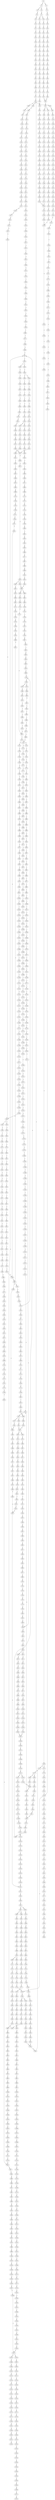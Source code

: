 strict digraph  {
	S0 -> S1 [ label = G ];
	S0 -> S2 [ label = C ];
	S1 -> S3 [ label = A ];
	S1 -> S4 [ label = C ];
	S2 -> S5 [ label = A ];
	S3 -> S6 [ label = G ];
	S4 -> S7 [ label = G ];
	S5 -> S8 [ label = G ];
	S6 -> S9 [ label = A ];
	S7 -> S10 [ label = T ];
	S7 -> S11 [ label = C ];
	S8 -> S12 [ label = C ];
	S9 -> S13 [ label = C ];
	S10 -> S14 [ label = C ];
	S11 -> S15 [ label = C ];
	S12 -> S16 [ label = C ];
	S13 -> S17 [ label = C ];
	S14 -> S18 [ label = C ];
	S15 -> S19 [ label = C ];
	S16 -> S20 [ label = G ];
	S17 -> S21 [ label = C ];
	S18 -> S22 [ label = C ];
	S19 -> S23 [ label = C ];
	S20 -> S24 [ label = G ];
	S21 -> S25 [ label = C ];
	S22 -> S26 [ label = C ];
	S23 -> S27 [ label = C ];
	S24 -> S28 [ label = C ];
	S25 -> S29 [ label = C ];
	S26 -> S30 [ label = A ];
	S27 -> S31 [ label = A ];
	S28 -> S32 [ label = A ];
	S29 -> S33 [ label = C ];
	S30 -> S34 [ label = C ];
	S31 -> S35 [ label = C ];
	S32 -> S36 [ label = C ];
	S33 -> S37 [ label = T ];
	S34 -> S38 [ label = T ];
	S35 -> S39 [ label = T ];
	S36 -> S40 [ label = T ];
	S37 -> S41 [ label = T ];
	S38 -> S42 [ label = T ];
	S39 -> S43 [ label = T ];
	S40 -> S44 [ label = T ];
	S41 -> S45 [ label = C ];
	S42 -> S46 [ label = G ];
	S43 -> S47 [ label = T ];
	S44 -> S48 [ label = C ];
	S45 -> S49 [ label = A ];
	S46 -> S50 [ label = A ];
	S47 -> S51 [ label = A ];
	S48 -> S52 [ label = A ];
	S49 -> S53 [ label = G ];
	S50 -> S54 [ label = G ];
	S51 -> S55 [ label = G ];
	S52 -> S56 [ label = G ];
	S53 -> S57 [ label = A ];
	S54 -> S58 [ label = C ];
	S55 -> S59 [ label = C ];
	S56 -> S60 [ label = C ];
	S57 -> S61 [ label = G ];
	S58 -> S62 [ label = C ];
	S59 -> S63 [ label = C ];
	S60 -> S64 [ label = C ];
	S61 -> S65 [ label = G ];
	S62 -> S66 [ label = G ];
	S63 -> S67 [ label = G ];
	S64 -> S68 [ label = G ];
	S65 -> S69 [ label = T ];
	S66 -> S70 [ label = C ];
	S67 -> S71 [ label = T ];
	S68 -> S72 [ label = C ];
	S69 -> S73 [ label = C ];
	S70 -> S74 [ label = C ];
	S71 -> S75 [ label = C ];
	S72 -> S76 [ label = C ];
	S73 -> S77 [ label = C ];
	S74 -> S78 [ label = C ];
	S75 -> S79 [ label = C ];
	S76 -> S80 [ label = C ];
	S77 -> S81 [ label = C ];
	S78 -> S82 [ label = C ];
	S79 -> S83 [ label = C ];
	S80 -> S82 [ label = C ];
	S81 -> S84 [ label = T ];
	S81 -> S85 [ label = A ];
	S81 -> S86 [ label = G ];
	S82 -> S87 [ label = T ];
	S83 -> S88 [ label = A ];
	S84 -> S89 [ label = T ];
	S85 -> S90 [ label = G ];
	S86 -> S91 [ label = G ];
	S87 -> S92 [ label = T ];
	S87 -> S93 [ label = C ];
	S88 -> S94 [ label = C ];
	S89 -> S95 [ label = C ];
	S90 -> S96 [ label = A ];
	S91 -> S97 [ label = A ];
	S92 -> S98 [ label = C ];
	S93 -> S99 [ label = C ];
	S94 -> S100 [ label = C ];
	S95 -> S101 [ label = T ];
	S96 -> S102 [ label = G ];
	S97 -> S103 [ label = G ];
	S98 -> S104 [ label = A ];
	S99 -> S105 [ label = A ];
	S100 -> S106 [ label = A ];
	S101 -> S107 [ label = C ];
	S102 -> S108 [ label = C ];
	S103 -> S109 [ label = G ];
	S104 -> S110 [ label = C ];
	S105 -> S111 [ label = C ];
	S106 -> S112 [ label = C ];
	S107 -> S113 [ label = G ];
	S108 -> S114 [ label = C ];
	S109 -> S115 [ label = C ];
	S110 -> S116 [ label = G ];
	S111 -> S117 [ label = C ];
	S112 -> S118 [ label = C ];
	S113 -> S119 [ label = T ];
	S114 -> S120 [ label = A ];
	S115 -> S121 [ label = G ];
	S116 -> S122 [ label = C ];
	S117 -> S123 [ label = C ];
	S118 -> S124 [ label = G ];
	S119 -> S125 [ label = A ];
	S120 -> S126 [ label = C ];
	S121 -> S127 [ label = T ];
	S122 -> S128 [ label = T ];
	S123 -> S129 [ label = G ];
	S124 -> S130 [ label = A ];
	S125 -> S131 [ label = C ];
	S126 -> S132 [ label = G ];
	S127 -> S133 [ label = G ];
	S128 -> S134 [ label = C ];
	S129 -> S135 [ label = C ];
	S130 -> S136 [ label = T ];
	S131 -> S137 [ label = G ];
	S132 -> S138 [ label = G ];
	S133 -> S139 [ label = G ];
	S134 -> S140 [ label = C ];
	S135 -> S141 [ label = C ];
	S136 -> S142 [ label = C ];
	S137 -> S143 [ label = G ];
	S138 -> S144 [ label = T ];
	S139 -> S145 [ label = T ];
	S140 -> S146 [ label = G ];
	S141 -> S147 [ label = G ];
	S142 -> S148 [ label = G ];
	S143 -> S149 [ label = C ];
	S144 -> S150 [ label = T ];
	S145 -> S151 [ label = A ];
	S146 -> S152 [ label = G ];
	S147 -> S153 [ label = G ];
	S148 -> S154 [ label = G ];
	S149 -> S155 [ label = T ];
	S150 -> S156 [ label = A ];
	S151 -> S157 [ label = T ];
	S152 -> S158 [ label = T ];
	S153 -> S159 [ label = T ];
	S154 -> S160 [ label = T ];
	S155 -> S161 [ label = A ];
	S156 -> S162 [ label = C ];
	S157 -> S163 [ label = G ];
	S158 -> S164 [ label = T ];
	S159 -> S165 [ label = C ];
	S160 -> S166 [ label = T ];
	S161 -> S167 [ label = C ];
	S162 -> S168 [ label = T ];
	S163 -> S169 [ label = A ];
	S164 -> S170 [ label = G ];
	S165 -> S171 [ label = C ];
	S166 -> S172 [ label = C ];
	S167 -> S173 [ label = T ];
	S168 -> S174 [ label = G ];
	S169 -> S175 [ label = G ];
	S170 -> S176 [ label = C ];
	S171 -> S177 [ label = C ];
	S172 -> S178 [ label = C ];
	S173 -> S179 [ label = G ];
	S174 -> S180 [ label = C ];
	S175 -> S181 [ label = C ];
	S176 -> S182 [ label = A ];
	S177 -> S183 [ label = A ];
	S178 -> S184 [ label = A ];
	S179 -> S185 [ label = G ];
	S180 -> S186 [ label = A ];
	S181 -> S187 [ label = G ];
	S182 -> S188 [ label = C ];
	S183 -> S189 [ label = G ];
	S184 -> S190 [ label = G ];
	S185 -> S191 [ label = T ];
	S186 -> S192 [ label = G ];
	S187 -> S193 [ label = G ];
	S188 -> S194 [ label = T ];
	S189 -> S195 [ label = T ];
	S190 -> S196 [ label = T ];
	S191 -> S197 [ label = G ];
	S192 -> S198 [ label = A ];
	S193 -> S199 [ label = T ];
	S194 -> S200 [ label = G ];
	S195 -> S201 [ label = G ];
	S196 -> S202 [ label = G ];
	S197 -> S203 [ label = C ];
	S198 -> S204 [ label = C ];
	S199 -> S205 [ label = C ];
	S200 -> S206 [ label = G ];
	S201 -> S207 [ label = G ];
	S202 -> S208 [ label = G ];
	S203 -> S209 [ label = T ];
	S204 -> S210 [ label = G ];
	S205 -> S211 [ label = G ];
	S206 -> S212 [ label = T ];
	S207 -> S213 [ label = T ];
	S208 -> S214 [ label = T ];
	S209 -> S215 [ label = A ];
	S210 -> S216 [ label = G ];
	S211 -> S217 [ label = C ];
	S212 -> S218 [ label = C ];
	S213 -> S219 [ label = C ];
	S214 -> S219 [ label = C ];
	S215 -> S220 [ label = C ];
	S216 -> S221 [ label = A ];
	S217 -> S222 [ label = A ];
	S218 -> S223 [ label = G ];
	S219 -> S224 [ label = G ];
	S220 -> S225 [ label = T ];
	S221 -> S226 [ label = C ];
	S222 -> S227 [ label = C ];
	S223 -> S228 [ label = T ];
	S224 -> S229 [ label = T ];
	S225 -> S230 [ label = G ];
	S226 -> S231 [ label = A ];
	S227 -> S232 [ label = G ];
	S228 -> S233 [ label = C ];
	S229 -> S234 [ label = C ];
	S230 -> S235 [ label = T ];
	S231 -> S236 [ label = C ];
	S232 -> S237 [ label = C ];
	S233 -> S238 [ label = C ];
	S234 -> S238 [ label = C ];
	S235 -> S239 [ label = A ];
	S236 -> S240 [ label = A ];
	S237 -> S241 [ label = G ];
	S238 -> S242 [ label = G ];
	S239 -> S243 [ label = A ];
	S240 -> S244 [ label = C ];
	S241 -> S245 [ label = C ];
	S242 -> S246 [ label = T ];
	S243 -> S247 [ label = C ];
	S244 -> S248 [ label = C ];
	S245 -> S249 [ label = G ];
	S246 -> S250 [ label = C ];
	S247 -> S251 [ label = A ];
	S248 -> S252 [ label = T ];
	S249 -> S253 [ label = C ];
	S249 -> S254 [ label = G ];
	S250 -> S255 [ label = A ];
	S251 -> S256 [ label = C ];
	S252 -> S257 [ label = C ];
	S253 -> S258 [ label = G ];
	S254 -> S259 [ label = C ];
	S255 -> S260 [ label = C ];
	S256 -> S261 [ label = A ];
	S257 -> S262 [ label = T ];
	S258 -> S263 [ label = T ];
	S259 -> S264 [ label = T ];
	S260 -> S265 [ label = C ];
	S261 -> S266 [ label = C ];
	S262 -> S267 [ label = A ];
	S263 -> S268 [ label = C ];
	S264 -> S269 [ label = G ];
	S265 -> S270 [ label = C ];
	S265 -> S271 [ label = G ];
	S266 -> S272 [ label = G ];
	S267 -> S273 [ label = G ];
	S268 -> S274 [ label = G ];
	S269 -> S275 [ label = G ];
	S270 -> S276 [ label = T ];
	S271 -> S277 [ label = A ];
	S272 -> S278 [ label = C ];
	S273 -> S279 [ label = A ];
	S274 -> S280 [ label = A ];
	S275 -> S281 [ label = A ];
	S276 -> S282 [ label = G ];
	S277 -> S283 [ label = A ];
	S277 -> S284 [ label = G ];
	S278 -> S285 [ label = T ];
	S279 -> S286 [ label = A ];
	S280 -> S287 [ label = C ];
	S281 -> S288 [ label = A ];
	S282 -> S289 [ label = T ];
	S283 -> S290 [ label = T ];
	S284 -> S291 [ label = T ];
	S285 -> S292 [ label = C ];
	S286 -> S293 [ label = C ];
	S287 -> S294 [ label = G ];
	S288 -> S295 [ label = T ];
	S289 -> S296 [ label = C ];
	S290 -> S297 [ label = C ];
	S291 -> S298 [ label = C ];
	S292 -> S299 [ label = C ];
	S293 -> S300 [ label = G ];
	S294 -> S301 [ label = C ];
	S295 -> S302 [ label = G ];
	S296 -> S303 [ label = C ];
	S297 -> S304 [ label = C ];
	S298 -> S305 [ label = C ];
	S299 -> S306 [ label = T ];
	S300 -> S307 [ label = A ];
	S301 -> S308 [ label = G ];
	S302 -> S309 [ label = G ];
	S303 -> S310 [ label = T ];
	S304 -> S311 [ label = T ];
	S305 -> S312 [ label = A ];
	S305 -> S313 [ label = T ];
	S306 -> S314 [ label = A ];
	S307 -> S315 [ label = G ];
	S308 -> S316 [ label = C ];
	S309 -> S317 [ label = G ];
	S310 -> S318 [ label = A ];
	S310 -> S319 [ label = T ];
	S311 -> S320 [ label = C ];
	S312 -> S321 [ label = G ];
	S313 -> S322 [ label = C ];
	S314 -> S323 [ label = G ];
	S315 -> S324 [ label = G ];
	S316 -> S325 [ label = C ];
	S317 -> S326 [ label = G ];
	S318 -> S327 [ label = C ];
	S319 -> S328 [ label = G ];
	S320 -> S329 [ label = G ];
	S321 -> S330 [ label = T ];
	S321 -> S331 [ label = C ];
	S322 -> S332 [ label = G ];
	S323 -> S333 [ label = A ];
	S324 -> S334 [ label = T ];
	S325 -> S335 [ label = T ];
	S326 -> S336 [ label = T ];
	S327 -> S337 [ label = T ];
	S328 -> S338 [ label = A ];
	S328 -> S339 [ label = T ];
	S329 -> S340 [ label = A ];
	S330 -> S341 [ label = A ];
	S331 -> S342 [ label = T ];
	S332 -> S343 [ label = A ];
	S333 -> S344 [ label = A ];
	S334 -> S345 [ label = G ];
	S335 -> S346 [ label = C ];
	S336 -> S347 [ label = C ];
	S337 -> S348 [ label = A ];
	S338 -> S349 [ label = A ];
	S339 -> S350 [ label = A ];
	S340 -> S351 [ label = A ];
	S341 -> S352 [ label = G ];
	S342 -> S353 [ label = T ];
	S343 -> S354 [ label = A ];
	S344 -> S355 [ label = C ];
	S345 -> S356 [ label = T ];
	S346 -> S357 [ label = G ];
	S347 -> S358 [ label = C ];
	S348 -> S359 [ label = C ];
	S349 -> S360 [ label = C ];
	S350 -> S361 [ label = G ];
	S351 -> S362 [ label = C ];
	S352 -> S363 [ label = G ];
	S352 -> S364 [ label = C ];
	S353 -> S365 [ label = C ];
	S354 -> S362 [ label = C ];
	S355 -> S366 [ label = T ];
	S356 -> S367 [ label = C ];
	S357 -> S368 [ label = G ];
	S358 -> S369 [ label = G ];
	S359 -> S370 [ label = C ];
	S360 -> S371 [ label = T ];
	S361 -> S372 [ label = G ];
	S362 -> S373 [ label = T ];
	S363 -> S374 [ label = G ];
	S364 -> S375 [ label = T ];
	S365 -> S376 [ label = A ];
	S366 -> S377 [ label = T ];
	S367 -> S378 [ label = C ];
	S368 -> S379 [ label = G ];
	S369 -> S380 [ label = C ];
	S370 -> S381 [ label = A ];
	S371 -> S382 [ label = T ];
	S372 -> S383 [ label = A ];
	S373 -> S384 [ label = T ];
	S374 -> S385 [ label = T ];
	S375 -> S386 [ label = C ];
	S376 -> S387 [ label = C ];
	S377 -> S388 [ label = C ];
	S378 -> S389 [ label = C ];
	S379 -> S390 [ label = C ];
	S380 -> S391 [ label = C ];
	S381 -> S392 [ label = G ];
	S382 -> S393 [ label = C ];
	S383 -> S394 [ label = G ];
	S384 -> S395 [ label = C ];
	S385 -> S396 [ label = C ];
	S386 -> S397 [ label = C ];
	S387 -> S398 [ label = G ];
	S388 -> S399 [ label = A ];
	S389 -> S400 [ label = T ];
	S390 -> S401 [ label = T ];
	S391 -> S402 [ label = G ];
	S392 -> S403 [ label = G ];
	S393 -> S404 [ label = A ];
	S394 -> S405 [ label = A ];
	S395 -> S406 [ label = A ];
	S396 -> S407 [ label = A ];
	S397 -> S408 [ label = A ];
	S398 -> S409 [ label = C ];
	S399 -> S410 [ label = A ];
	S400 -> S411 [ label = G ];
	S401 -> S412 [ label = C ];
	S402 -> S413 [ label = G ];
	S403 -> S414 [ label = A ];
	S404 -> S410 [ label = A ];
	S405 -> S415 [ label = G ];
	S406 -> S410 [ label = A ];
	S407 -> S416 [ label = C ];
	S408 -> S417 [ label = C ];
	S409 -> S418 [ label = C ];
	S410 -> S419 [ label = C ];
	S411 -> S420 [ label = T ];
	S412 -> S421 [ label = A ];
	S413 -> S422 [ label = A ];
	S414 -> S423 [ label = G ];
	S415 -> S424 [ label = G ];
	S416 -> S425 [ label = T ];
	S417 -> S426 [ label = C ];
	S418 -> S427 [ label = C ];
	S419 -> S428 [ label = C ];
	S419 -> S429 [ label = T ];
	S420 -> S430 [ label = C ];
	S421 -> S431 [ label = C ];
	S422 -> S432 [ label = A ];
	S423 -> S433 [ label = A ];
	S424 -> S434 [ label = T ];
	S425 -> S435 [ label = C ];
	S426 -> S436 [ label = G ];
	S427 -> S437 [ label = T ];
	S428 -> S438 [ label = G ];
	S429 -> S439 [ label = G ];
	S430 -> S440 [ label = C ];
	S431 -> S441 [ label = G ];
	S432 -> S442 [ label = C ];
	S433 -> S443 [ label = G ];
	S434 -> S444 [ label = C ];
	S435 -> S445 [ label = G ];
	S436 -> S446 [ label = G ];
	S437 -> S447 [ label = T ];
	S438 -> S448 [ label = G ];
	S439 -> S449 [ label = G ];
	S439 -> S450 [ label = C ];
	S440 -> S310 [ label = T ];
	S441 -> S451 [ label = T ];
	S442 -> S452 [ label = T ];
	S443 -> S453 [ label = T ];
	S444 -> S454 [ label = C ];
	S445 -> S455 [ label = C ];
	S446 -> S456 [ label = A ];
	S447 -> S457 [ label = C ];
	S448 -> S458 [ label = C ];
	S449 -> S459 [ label = C ];
	S450 -> S460 [ label = C ];
	S451 -> S461 [ label = C ];
	S452 -> S462 [ label = G ];
	S453 -> S463 [ label = C ];
	S454 -> S81 [ label = C ];
	S455 -> S464 [ label = T ];
	S456 -> S465 [ label = C ];
	S457 -> S466 [ label = A ];
	S458 -> S467 [ label = C ];
	S459 -> S468 [ label = C ];
	S460 -> S469 [ label = C ];
	S461 -> S470 [ label = C ];
	S462 -> S471 [ label = C ];
	S463 -> S472 [ label = A ];
	S464 -> S473 [ label = T ];
	S465 -> S474 [ label = G ];
	S466 -> S475 [ label = T ];
	S467 -> S476 [ label = C ];
	S468 -> S477 [ label = C ];
	S469 -> S478 [ label = T ];
	S470 -> S479 [ label = A ];
	S471 -> S480 [ label = A ];
	S472 -> S481 [ label = G ];
	S473 -> S482 [ label = C ];
	S474 -> S483 [ label = T ];
	S475 -> S484 [ label = C ];
	S476 -> S485 [ label = A ];
	S477 -> S486 [ label = A ];
	S478 -> S487 [ label = A ];
	S479 -> S488 [ label = G ];
	S480 -> S489 [ label = A ];
	S481 -> S490 [ label = G ];
	S482 -> S491 [ label = A ];
	S483 -> S492 [ label = C ];
	S484 -> S493 [ label = C ];
	S485 -> S494 [ label = G ];
	S486 -> S495 [ label = G ];
	S487 -> S496 [ label = G ];
	S488 -> S497 [ label = C ];
	S489 -> S498 [ label = C ];
	S490 -> S499 [ label = A ];
	S491 -> S500 [ label = T ];
	S492 -> S501 [ label = G ];
	S493 -> S502 [ label = A ];
	S494 -> S503 [ label = T ];
	S495 -> S504 [ label = G ];
	S496 -> S505 [ label = G ];
	S497 -> S506 [ label = T ];
	S497 -> S507 [ label = G ];
	S498 -> S508 [ label = C ];
	S499 -> S509 [ label = C ];
	S500 -> S510 [ label = C ];
	S501 -> S511 [ label = T ];
	S502 -> S512 [ label = G ];
	S503 -> S513 [ label = T ];
	S504 -> S514 [ label = T ];
	S505 -> S515 [ label = T ];
	S506 -> S353 [ label = T ];
	S507 -> S516 [ label = A ];
	S508 -> S517 [ label = A ];
	S509 -> S518 [ label = C ];
	S510 -> S519 [ label = C ];
	S511 -> S520 [ label = G ];
	S512 -> S521 [ label = A ];
	S513 -> S522 [ label = G ];
	S514 -> S523 [ label = G ];
	S515 -> S524 [ label = G ];
	S516 -> S525 [ label = G ];
	S517 -> S526 [ label = G ];
	S518 -> S527 [ label = A ];
	S519 -> S502 [ label = A ];
	S520 -> S528 [ label = A ];
	S521 -> S529 [ label = A ];
	S522 -> S530 [ label = T ];
	S523 -> S531 [ label = C ];
	S523 -> S532 [ label = G ];
	S524 -> S533 [ label = T ];
	S525 -> S534 [ label = T ];
	S526 -> S535 [ label = A ];
	S527 -> S536 [ label = G ];
	S528 -> S537 [ label = C ];
	S529 -> S538 [ label = C ];
	S530 -> S539 [ label = G ];
	S531 -> S540 [ label = G ];
	S532 -> S541 [ label = G ];
	S533 -> S542 [ label = G ];
	S534 -> S543 [ label = C ];
	S535 -> S544 [ label = A ];
	S536 -> S545 [ label = T ];
	S537 -> S546 [ label = C ];
	S538 -> S547 [ label = C ];
	S539 -> S548 [ label = C ];
	S540 -> S549 [ label = C ];
	S541 -> S550 [ label = C ];
	S542 -> S551 [ label = C ];
	S543 -> S552 [ label = C ];
	S543 -> S553 [ label = T ];
	S544 -> S554 [ label = C ];
	S545 -> S555 [ label = C ];
	S546 -> S556 [ label = G ];
	S547 -> S557 [ label = A ];
	S547 -> S558 [ label = G ];
	S548 -> S559 [ label = G ];
	S549 -> S560 [ label = G ];
	S550 -> S561 [ label = T ];
	S551 -> S562 [ label = G ];
	S552 -> S563 [ label = C ];
	S553 -> S564 [ label = C ];
	S554 -> S565 [ label = A ];
	S555 -> S566 [ label = T ];
	S556 -> S567 [ label = G ];
	S557 -> S568 [ label = G ];
	S557 -> S569 [ label = C ];
	S558 -> S570 [ label = G ];
	S559 -> S571 [ label = T ];
	S560 -> S572 [ label = T ];
	S561 -> S573 [ label = T ];
	S562 -> S574 [ label = T ];
	S563 -> S575 [ label = T ];
	S563 -> S576 [ label = G ];
	S564 -> S577 [ label = G ];
	S565 -> S578 [ label = G ];
	S566 -> S579 [ label = C ];
	S567 -> S580 [ label = T ];
	S568 -> S581 [ label = A ];
	S569 -> S582 [ label = C ];
	S570 -> S583 [ label = A ];
	S571 -> S584 [ label = C ];
	S572 -> S585 [ label = C ];
	S573 -> S586 [ label = C ];
	S574 -> S587 [ label = C ];
	S575 -> S588 [ label = C ];
	S576 -> S589 [ label = C ];
	S577 -> S590 [ label = T ];
	S578 -> S591 [ label = C ];
	S579 -> S592 [ label = T ];
	S580 -> S593 [ label = C ];
	S581 -> S594 [ label = C ];
	S582 -> S595 [ label = A ];
	S583 -> S596 [ label = C ];
	S584 -> S597 [ label = G ];
	S585 -> S598 [ label = G ];
	S586 -> S599 [ label = G ];
	S587 -> S597 [ label = G ];
	S588 -> S600 [ label = C ];
	S589 -> S601 [ label = C ];
	S590 -> S602 [ label = C ];
	S591 -> S603 [ label = C ];
	S592 -> S604 [ label = G ];
	S593 -> S605 [ label = G ];
	S594 -> S606 [ label = T ];
	S595 -> S607 [ label = C ];
	S596 -> S608 [ label = G ];
	S597 -> S609 [ label = A ];
	S598 -> S610 [ label = T ];
	S599 -> S611 [ label = A ];
	S600 -> S612 [ label = G ];
	S601 -> S613 [ label = T ];
	S602 -> S614 [ label = T ];
	S603 -> S615 [ label = G ];
	S604 -> S616 [ label = T ];
	S605 -> S617 [ label = C ];
	S606 -> S618 [ label = C ];
	S607 -> S619 [ label = C ];
	S608 -> S620 [ label = C ];
	S609 -> S621 [ label = A ];
	S610 -> S622 [ label = G ];
	S611 -> S623 [ label = A ];
	S612 -> S624 [ label = G ];
	S613 -> S625 [ label = G ];
	S614 -> S626 [ label = G ];
	S615 -> S627 [ label = T ];
	S616 -> S628 [ label = A ];
	S617 -> S629 [ label = G ];
	S618 -> S630 [ label = C ];
	S619 -> S631 [ label = C ];
	S620 -> S632 [ label = C ];
	S621 -> S633 [ label = C ];
	S622 -> S634 [ label = C ];
	S623 -> S635 [ label = C ];
	S624 -> S636 [ label = T ];
	S625 -> S637 [ label = T ];
	S626 -> S638 [ label = T ];
	S627 -> S639 [ label = C ];
	S629 -> S640 [ label = T ];
	S630 -> S641 [ label = C ];
	S631 -> S642 [ label = C ];
	S632 -> S643 [ label = C ];
	S633 -> S644 [ label = C ];
	S633 -> S645 [ label = A ];
	S634 -> S646 [ label = A ];
	S635 -> S647 [ label = A ];
	S636 -> S648 [ label = C ];
	S637 -> S649 [ label = C ];
	S638 -> S650 [ label = T ];
	S639 -> S651 [ label = C ];
	S640 -> S652 [ label = A ];
	S641 -> S653 [ label = A ];
	S642 -> S654 [ label = T ];
	S643 -> S655 [ label = A ];
	S644 -> S656 [ label = T ];
	S645 -> S657 [ label = C ];
	S646 -> S658 [ label = T ];
	S647 -> S659 [ label = C ];
	S648 -> S660 [ label = T ];
	S649 -> S661 [ label = G ];
	S650 -> S662 [ label = C ];
	S651 -> S663 [ label = T ];
	S652 -> S664 [ label = G ];
	S653 -> S665 [ label = T ];
	S654 -> S666 [ label = T ];
	S655 -> S667 [ label = T ];
	S656 -> S668 [ label = T ];
	S656 -> S669 [ label = G ];
	S657 -> S670 [ label = C ];
	S658 -> S671 [ label = C ];
	S659 -> S672 [ label = G ];
	S660 -> S673 [ label = G ];
	S661 -> S674 [ label = C ];
	S662 -> S675 [ label = C ];
	S663 -> S676 [ label = C ];
	S664 -> S677 [ label = C ];
	S665 -> S678 [ label = C ];
	S666 -> S679 [ label = C ];
	S667 -> S680 [ label = C ];
	S668 -> S681 [ label = C ];
	S669 -> S682 [ label = T ];
	S670 -> S683 [ label = C ];
	S671 -> S684 [ label = C ];
	S672 -> S685 [ label = C ];
	S673 -> S686 [ label = G ];
	S674 -> S687 [ label = G ];
	S675 -> S688 [ label = G ];
	S676 -> S689 [ label = T ];
	S677 -> S690 [ label = C ];
	S678 -> S691 [ label = T ];
	S679 -> S692 [ label = C ];
	S679 -> S693 [ label = G ];
	S680 -> S694 [ label = G ];
	S681 -> S695 [ label = G ];
	S682 -> S696 [ label = C ];
	S683 -> S697 [ label = G ];
	S684 -> S698 [ label = G ];
	S685 -> S699 [ label = G ];
	S686 -> S700 [ label = A ];
	S687 -> S701 [ label = C ];
	S688 -> S702 [ label = T ];
	S689 -> S703 [ label = G ];
	S690 -> S704 [ label = G ];
	S691 -> S705 [ label = G ];
	S692 -> S706 [ label = T ];
	S693 -> S707 [ label = A ];
	S694 -> S708 [ label = T ];
	S695 -> S709 [ label = T ];
	S696 -> S710 [ label = G ];
	S697 -> S711 [ label = T ];
	S698 -> S712 [ label = C ];
	S699 -> S713 [ label = C ];
	S700 -> S714 [ label = G ];
	S701 -> S715 [ label = G ];
	S701 -> S716 [ label = A ];
	S702 -> S717 [ label = G ];
	S703 -> S718 [ label = T ];
	S704 -> S719 [ label = C ];
	S705 -> S720 [ label = C ];
	S706 -> S721 [ label = G ];
	S707 -> S722 [ label = T ];
	S708 -> S723 [ label = C ];
	S709 -> S724 [ label = A ];
	S710 -> S725 [ label = C ];
	S711 -> S726 [ label = A ];
	S712 -> S727 [ label = A ];
	S713 -> S728 [ label = A ];
	S714 -> S729 [ label = G ];
	S715 -> S730 [ label = A ];
	S716 -> S731 [ label = A ];
	S717 -> S732 [ label = G ];
	S718 -> S733 [ label = C ];
	S719 -> S734 [ label = T ];
	S720 -> S735 [ label = C ];
	S721 -> S736 [ label = T ];
	S722 -> S737 [ label = C ];
	S723 -> S738 [ label = C ];
	S724 -> S739 [ label = C ];
	S725 -> S687 [ label = G ];
	S726 -> S740 [ label = C ];
	S727 -> S741 [ label = C ];
	S728 -> S742 [ label = C ];
	S729 -> S743 [ label = G ];
	S730 -> S744 [ label = G ];
	S731 -> S745 [ label = C ];
	S732 -> S746 [ label = C ];
	S733 -> S747 [ label = G ];
	S734 -> S748 [ label = G ];
	S735 -> S749 [ label = A ];
	S736 -> S750 [ label = C ];
	S737 -> S751 [ label = G ];
	S738 -> S752 [ label = T ];
	S739 -> S753 [ label = T ];
	S740 -> S754 [ label = G ];
	S741 -> S755 [ label = G ];
	S742 -> S756 [ label = G ];
	S743 -> S757 [ label = T ];
	S744 -> S758 [ label = C ];
	S745 -> S759 [ label = C ];
	S746 -> S760 [ label = C ];
	S747 -> S761 [ label = T ];
	S748 -> S762 [ label = G ];
	S749 -> S763 [ label = G ];
	S750 -> S764 [ label = C ];
	S751 -> S765 [ label = T ];
	S752 -> S766 [ label = C ];
	S753 -> S767 [ label = T ];
	S754 -> S768 [ label = T ];
	S755 -> S769 [ label = T ];
	S756 -> S770 [ label = T ];
	S757 -> S771 [ label = G ];
	S758 -> S772 [ label = A ];
	S759 -> S773 [ label = C ];
	S760 -> S774 [ label = C ];
	S761 -> S775 [ label = G ];
	S762 -> S776 [ label = A ];
	S763 -> S777 [ label = T ];
	S764 -> S778 [ label = T ];
	S765 -> S779 [ label = T ];
	S766 -> S780 [ label = T ];
	S767 -> S781 [ label = C ];
	S768 -> S782 [ label = C ];
	S769 -> S783 [ label = C ];
	S770 -> S784 [ label = C ];
	S771 -> S785 [ label = T ];
	S772 -> S786 [ label = G ];
	S773 -> S787 [ label = G ];
	S774 -> S788 [ label = G ];
	S775 -> S789 [ label = G ];
	S776 -> S790 [ label = A ];
	S777 -> S791 [ label = C ];
	S778 -> S319 [ label = T ];
	S779 -> S792 [ label = T ];
	S780 -> S793 [ label = T ];
	S781 -> S794 [ label = A ];
	S782 -> S795 [ label = C ];
	S783 -> S796 [ label = G ];
	S784 -> S797 [ label = C ];
	S785 -> S798 [ label = T ];
	S786 -> S799 [ label = T ];
	S787 -> S800 [ label = T ];
	S788 -> S801 [ label = T ];
	S789 -> S802 [ label = T ];
	S790 -> S803 [ label = G ];
	S791 -> S804 [ label = G ];
	S792 -> S805 [ label = G ];
	S793 -> S806 [ label = C ];
	S794 -> S807 [ label = A ];
	S795 -> S808 [ label = A ];
	S796 -> S809 [ label = A ];
	S797 -> S810 [ label = A ];
	S798 -> S811 [ label = C ];
	S799 -> S812 [ label = G ];
	S800 -> S813 [ label = A ];
	S801 -> S814 [ label = C ];
	S802 -> S815 [ label = A ];
	S803 -> S816 [ label = A ];
	S804 -> S817 [ label = T ];
	S805 -> S818 [ label = T ];
	S806 -> S819 [ label = T ];
	S807 -> S820 [ label = G ];
	S808 -> S821 [ label = G ];
	S809 -> S822 [ label = G ];
	S810 -> S488 [ label = G ];
	S811 -> S823 [ label = C ];
	S812 -> S824 [ label = C ];
	S813 -> S825 [ label = C ];
	S814 -> S826 [ label = C ];
	S815 -> S827 [ label = C ];
	S816 -> S828 [ label = A ];
	S817 -> S829 [ label = A ];
	S818 -> S830 [ label = A ];
	S819 -> S831 [ label = C ];
	S820 -> S832 [ label = C ];
	S821 -> S497 [ label = C ];
	S822 -> S833 [ label = C ];
	S823 -> S834 [ label = A ];
	S824 -> S835 [ label = A ];
	S825 -> S836 [ label = A ];
	S826 -> S837 [ label = A ];
	S827 -> S838 [ label = C ];
	S828 -> S839 [ label = C ];
	S829 -> S840 [ label = A ];
	S830 -> S841 [ label = G ];
	S831 -> S842 [ label = G ];
	S832 -> S843 [ label = G ];
	S833 -> S844 [ label = G ];
	S834 -> S845 [ label = G ];
	S835 -> S846 [ label = A ];
	S836 -> S847 [ label = G ];
	S837 -> S848 [ label = G ];
	S838 -> S849 [ label = G ];
	S839 -> S850 [ label = G ];
	S840 -> S851 [ label = G ];
	S841 -> S852 [ label = G ];
	S842 -> S853 [ label = G ];
	S843 -> S854 [ label = A ];
	S844 -> S855 [ label = A ];
	S845 -> S856 [ label = C ];
	S846 -> S857 [ label = C ];
	S847 -> S858 [ label = C ];
	S848 -> S859 [ label = T ];
	S849 -> S860 [ label = G ];
	S850 -> S861 [ label = G ];
	S851 -> S862 [ label = A ];
	S852 -> S863 [ label = A ];
	S853 -> S864 [ label = A ];
	S854 -> S865 [ label = G ];
	S855 -> S866 [ label = G ];
	S856 -> S867 [ label = A ];
	S857 -> S868 [ label = A ];
	S858 -> S869 [ label = A ];
	S859 -> S870 [ label = A ];
	S860 -> S871 [ label = T ];
	S861 -> S872 [ label = C ];
	S862 -> S873 [ label = C ];
	S863 -> S874 [ label = A ];
	S864 -> S875 [ label = G ];
	S865 -> S876 [ label = T ];
	S866 -> S877 [ label = T ];
	S867 -> S878 [ label = G ];
	S868 -> S879 [ label = G ];
	S869 -> S880 [ label = G ];
	S870 -> S352 [ label = G ];
	S871 -> S881 [ label = G ];
	S872 -> S882 [ label = A ];
	S873 -> S883 [ label = G ];
	S874 -> S884 [ label = A ];
	S875 -> S885 [ label = A ];
	S876 -> S886 [ label = C ];
	S877 -> S887 [ label = C ];
	S878 -> S888 [ label = A ];
	S879 -> S889 [ label = C ];
	S880 -> S890 [ label = G ];
	S881 -> S891 [ label = G ];
	S882 -> S892 [ label = C ];
	S883 -> S893 [ label = G ];
	S884 -> S894 [ label = G ];
	S885 -> S895 [ label = G ];
	S886 -> S552 [ label = C ];
	S887 -> S896 [ label = G ];
	S888 -> S897 [ label = T ];
	S889 -> S898 [ label = T ];
	S890 -> S899 [ label = T ];
	S891 -> S900 [ label = T ];
	S892 -> S901 [ label = C ];
	S892 -> S902 [ label = T ];
	S893 -> S903 [ label = C ];
	S894 -> S904 [ label = G ];
	S895 -> S905 [ label = G ];
	S896 -> S906 [ label = A ];
	S897 -> S907 [ label = A ];
	S898 -> S908 [ label = A ];
	S899 -> S909 [ label = G ];
	S900 -> S910 [ label = T ];
	S901 -> S911 [ label = G ];
	S902 -> S912 [ label = G ];
	S903 -> S913 [ label = T ];
	S904 -> S914 [ label = T ];
	S905 -> S915 [ label = T ];
	S906 -> S916 [ label = A ];
	S907 -> S917 [ label = A ];
	S908 -> S918 [ label = C ];
	S909 -> S919 [ label = C ];
	S910 -> S920 [ label = A ];
	S911 -> S921 [ label = G ];
	S912 -> S922 [ label = G ];
	S913 -> S923 [ label = C ];
	S914 -> S924 [ label = C ];
	S915 -> S444 [ label = C ];
	S916 -> S925 [ label = C ];
	S917 -> S926 [ label = A ];
	S918 -> S927 [ label = G ];
	S919 -> S928 [ label = A ];
	S920 -> S929 [ label = G ];
	S921 -> S930 [ label = G ];
	S922 -> S931 [ label = G ];
	S923 -> S932 [ label = T ];
	S924 -> S933 [ label = C ];
	S925 -> S934 [ label = C ];
	S926 -> S935 [ label = A ];
	S927 -> S936 [ label = A ];
	S928 -> S937 [ label = C ];
	S929 -> S938 [ label = A ];
	S930 -> S939 [ label = A ];
	S931 -> S940 [ label = A ];
	S932 -> S941 [ label = C ];
	S933 -> S942 [ label = C ];
	S934 -> S656 [ label = T ];
	S935 -> S943 [ label = A ];
	S936 -> S944 [ label = G ];
	S937 -> S945 [ label = G ];
	S938 -> S946 [ label = A ];
	S939 -> S947 [ label = A ];
	S940 -> S948 [ label = A ];
	S941 -> S949 [ label = G ];
	S942 -> S950 [ label = G ];
	S943 -> S951 [ label = C ];
	S944 -> S952 [ label = A ];
	S945 -> S953 [ label = C ];
	S946 -> S954 [ label = G ];
	S947 -> S955 [ label = T ];
	S948 -> S956 [ label = C ];
	S949 -> S957 [ label = A ];
	S950 -> S958 [ label = A ];
	S951 -> S959 [ label = T ];
	S952 -> S960 [ label = A ];
	S953 -> S961 [ label = G ];
	S954 -> S962 [ label = G ];
	S955 -> S963 [ label = T ];
	S956 -> S964 [ label = T ];
	S957 -> S965 [ label = A ];
	S958 -> S966 [ label = A ];
	S959 -> S967 [ label = T ];
	S960 -> S968 [ label = C ];
	S961 -> S969 [ label = G ];
	S962 -> S970 [ label = G ];
	S963 -> S971 [ label = G ];
	S964 -> S972 [ label = G ];
	S965 -> S973 [ label = G ];
	S966 -> S974 [ label = G ];
	S967 -> S975 [ label = T ];
	S968 -> S976 [ label = T ];
	S969 -> S977 [ label = T ];
	S970 -> S978 [ label = G ];
	S971 -> S979 [ label = A ];
	S972 -> S980 [ label = G ];
	S973 -> S981 [ label = T ];
	S974 -> S982 [ label = T ];
	S975 -> S983 [ label = G ];
	S976 -> S984 [ label = G ];
	S977 -> S985 [ label = G ];
	S978 -> S986 [ label = G ];
	S979 -> S987 [ label = A ];
	S980 -> S988 [ label = A ];
	S981 -> S989 [ label = C ];
	S982 -> S990 [ label = C ];
	S983 -> S991 [ label = C ];
	S984 -> S992 [ label = G ];
	S985 -> S993 [ label = C ];
	S986 -> S994 [ label = T ];
	S987 -> S995 [ label = C ];
	S988 -> S996 [ label = C ];
	S989 -> S997 [ label = G ];
	S990 -> S998 [ label = G ];
	S991 -> S999 [ label = C ];
	S992 -> S1000 [ label = C ];
	S993 -> S1001 [ label = C ];
	S994 -> S1002 [ label = C ];
	S995 -> S1003 [ label = C ];
	S996 -> S1004 [ label = C ];
	S997 -> S1005 [ label = C ];
	S998 -> S1006 [ label = A ];
	S999 -> S1007 [ label = G ];
	S1000 -> S1008 [ label = G ];
	S1001 -> S1009 [ label = G ];
	S1002 -> S1010 [ label = C ];
	S1003 -> S1011 [ label = C ];
	S1004 -> S1012 [ label = C ];
	S1005 -> S1013 [ label = G ];
	S1006 -> S1014 [ label = G ];
	S1007 -> S1015 [ label = T ];
	S1008 -> S1016 [ label = C ];
	S1009 -> S1017 [ label = C ];
	S1010 -> S1018 [ label = G ];
	S1011 -> S1019 [ label = G ];
	S1012 -> S1020 [ label = G ];
	S1013 -> S1021 [ label = G ];
	S1014 -> S1022 [ label = G ];
	S1015 -> S1023 [ label = A ];
	S1016 -> S1024 [ label = A ];
	S1017 -> S1025 [ label = A ];
	S1018 -> S1026 [ label = T ];
	S1019 -> S1027 [ label = T ];
	S1020 -> S1028 [ label = T ];
	S1021 -> S1029 [ label = C ];
	S1022 -> S1030 [ label = T ];
	S1023 -> S1031 [ label = G ];
	S1024 -> S1032 [ label = G ];
	S1025 -> S1033 [ label = A ];
	S1026 -> S1034 [ label = C ];
	S1027 -> S1035 [ label = C ];
	S1028 -> S1036 [ label = C ];
	S1029 -> S1037 [ label = T ];
	S1030 -> S1038 [ label = A ];
	S1031 -> S1039 [ label = C ];
	S1032 -> S1040 [ label = C ];
	S1033 -> S1041 [ label = C ];
	S1034 -> S1042 [ label = G ];
	S1035 -> S1043 [ label = T ];
	S1036 -> S1044 [ label = T ];
	S1037 -> S1045 [ label = A ];
	S1038 -> S1046 [ label = T ];
	S1039 -> S1047 [ label = C ];
	S1040 -> S1048 [ label = G ];
	S1041 -> S1049 [ label = C ];
	S1042 -> S1050 [ label = G ];
	S1043 -> S1051 [ label = C ];
	S1044 -> S1051 [ label = C ];
	S1045 -> S1052 [ label = T ];
	S1046 -> S1053 [ label = A ];
	S1047 -> S1054 [ label = G ];
	S1048 -> S1055 [ label = G ];
	S1049 -> S1056 [ label = A ];
	S1050 -> S1057 [ label = A ];
	S1051 -> S1058 [ label = G ];
	S1052 -> S1059 [ label = A ];
	S1053 -> S1060 [ label = A ];
	S1054 -> S1061 [ label = G ];
	S1055 -> S1062 [ label = G ];
	S1056 -> S1063 [ label = G ];
	S1057 -> S1064 [ label = A ];
	S1058 -> S1065 [ label = G ];
	S1059 -> S1066 [ label = G ];
	S1060 -> S1067 [ label = G ];
	S1061 -> S1068 [ label = T ];
	S1062 -> S1069 [ label = T ];
	S1063 -> S1070 [ label = T ];
	S1064 -> S1071 [ label = C ];
	S1065 -> S1072 [ label = C ];
	S1066 -> S1073 [ label = T ];
	S1067 -> S1074 [ label = T ];
	S1068 -> S1075 [ label = G ];
	S1069 -> S1076 [ label = G ];
	S1070 -> S1077 [ label = C ];
	S1071 -> S1078 [ label = A ];
	S1071 -> S1079 [ label = T ];
	S1072 -> S1080 [ label = A ];
	S1073 -> S1081 [ label = A ];
	S1074 -> S1082 [ label = C ];
	S1075 -> S1083 [ label = A ];
	S1076 -> S1084 [ label = C ];
	S1077 -> S1085 [ label = G ];
	S1078 -> S1086 [ label = G ];
	S1079 -> S1087 [ label = A ];
	S1080 -> S1088 [ label = C ];
	S1081 -> S1089 [ label = G ];
	S1082 -> S1090 [ label = G ];
	S1083 -> S1091 [ label = C ];
	S1084 -> S1092 [ label = C ];
	S1085 -> S1093 [ label = C ];
	S1086 -> S1094 [ label = G ];
	S1087 -> S1095 [ label = C ];
	S1088 -> S1096 [ label = C ];
	S1089 -> S1097 [ label = C ];
	S1090 -> S1098 [ label = T ];
	S1091 -> S1099 [ label = G ];
	S1092 -> S1100 [ label = G ];
	S1093 -> S1101 [ label = G ];
	S1094 -> S1102 [ label = A ];
	S1095 -> S1103 [ label = A ];
	S1096 -> S1104 [ label = G ];
	S1097 -> S1105 [ label = C ];
	S1098 -> S1106 [ label = G ];
	S1099 -> S1107 [ label = T ];
	S1100 -> S1108 [ label = C ];
	S1101 -> S1109 [ label = C ];
	S1102 -> S1110 [ label = A ];
	S1103 -> S1111 [ label = A ];
	S1104 -> S1112 [ label = A ];
	S1105 -> S1113 [ label = G ];
	S1106 -> S1114 [ label = G ];
	S1107 -> S1115 [ label = G ];
	S1108 -> S1116 [ label = C ];
	S1109 -> S1117 [ label = A ];
	S1110 -> S1118 [ label = T ];
	S1111 -> S1119 [ label = C ];
	S1112 -> S1120 [ label = G ];
	S1112 -> S1121 [ label = A ];
	S1113 -> S1122 [ label = A ];
	S1114 -> S1123 [ label = T ];
	S1115 -> S1124 [ label = G ];
	S1116 -> S1125 [ label = G ];
	S1117 -> S1126 [ label = G ];
	S1118 -> S1127 [ label = A ];
	S1119 -> S1128 [ label = G ];
	S1120 -> S1129 [ label = T ];
	S1121 -> S1130 [ label = T ];
	S1122 -> S1131 [ label = A ];
	S1123 -> S815 [ label = A ];
	S1124 -> S1132 [ label = G ];
	S1125 -> S1133 [ label = G ];
	S1126 -> S1134 [ label = C ];
	S1127 -> S1135 [ label = G ];
	S1128 -> S1136 [ label = A ];
	S1129 -> S298 [ label = C ];
	S1130 -> S1137 [ label = G ];
	S1131 -> S1138 [ label = A ];
	S1132 -> S1139 [ label = T ];
	S1133 -> S1140 [ label = T ];
	S1134 -> S1141 [ label = C ];
	S1135 -> S1142 [ label = T ];
	S1136 -> S1143 [ label = A ];
	S1137 -> S1144 [ label = T ];
	S1138 -> S1145 [ label = C ];
	S1139 -> S1146 [ label = A ];
	S1140 -> S1147 [ label = G ];
	S1141 -> S1148 [ label = G ];
	S1142 -> S1149 [ label = C ];
	S1143 -> S1150 [ label = A ];
	S1144 -> S1151 [ label = A ];
	S1145 -> S1152 [ label = C ];
	S1146 -> S1153 [ label = C ];
	S1147 -> S1154 [ label = G ];
	S1148 -> S1155 [ label = G ];
	S1149 -> S1156 [ label = T ];
	S1150 -> S1157 [ label = A ];
	S1151 -> S1158 [ label = G ];
	S1152 -> S1159 [ label = C ];
	S1153 -> S1160 [ label = T ];
	S1154 -> S1161 [ label = T ];
	S1155 -> S1162 [ label = T ];
	S1156 -> S1163 [ label = C ];
	S1157 -> S1164 [ label = C ];
	S1158 -> S1165 [ label = T ];
	S1159 -> S1166 [ label = C ];
	S1160 -> S1167 [ label = A ];
	S1161 -> S1168 [ label = G ];
	S1162 -> S1169 [ label = G ];
	S1163 -> S1170 [ label = T ];
	S1164 -> S1171 [ label = A ];
	S1165 -> S1172 [ label = T ];
	S1166 -> S1173 [ label = G ];
	S1167 -> S1174 [ label = T ];
	S1168 -> S1175 [ label = G ];
	S1169 -> S1176 [ label = G ];
	S1170 -> S1177 [ label = C ];
	S1171 -> S1178 [ label = G ];
	S1172 -> S1179 [ label = T ];
	S1173 -> S1180 [ label = A ];
	S1174 -> S1181 [ label = T ];
	S1175 -> S1182 [ label = A ];
	S1176 -> S1183 [ label = A ];
	S1177 -> S1184 [ label = T ];
	S1178 -> S1185 [ label = A ];
	S1179 -> S1186 [ label = C ];
	S1180 -> S1187 [ label = C ];
	S1181 -> S1188 [ label = G ];
	S1182 -> S1189 [ label = A ];
	S1183 -> S1190 [ label = A ];
	S1184 -> S1191 [ label = G ];
	S1185 -> S1192 [ label = A ];
	S1186 -> S1193 [ label = A ];
	S1187 -> S1194 [ label = T ];
	S1188 -> S1195 [ label = G ];
	S1189 -> S1196 [ label = C ];
	S1190 -> S1197 [ label = G ];
	S1191 -> S1198 [ label = A ];
	S1192 -> S1199 [ label = G ];
	S1193 -> S1200 [ label = C ];
	S1194 -> S1201 [ label = A ];
	S1195 -> S1202 [ label = A ];
	S1196 -> S1203 [ label = C ];
	S1197 -> S1204 [ label = A ];
	S1198 -> S1205 [ label = G ];
	S1199 -> S1206 [ label = G ];
	S1200 -> S1207 [ label = T ];
	S1201 -> S1208 [ label = G ];
	S1202 -> S1209 [ label = A ];
	S1203 -> S1210 [ label = T ];
	S1204 -> S1211 [ label = A ];
	S1205 -> S1212 [ label = T ];
	S1206 -> S1213 [ label = G ];
	S1207 -> S1214 [ label = C ];
	S1208 -> S1215 [ label = A ];
	S1209 -> S1216 [ label = C ];
	S1210 -> S1217 [ label = C ];
	S1211 -> S839 [ label = C ];
	S1212 -> S1218 [ label = A ];
	S1213 -> S1219 [ label = G ];
	S1214 -> S1220 [ label = C ];
	S1215 -> S1221 [ label = A ];
	S1216 -> S1222 [ label = G ];
	S1217 -> S1223 [ label = G ];
	S1219 -> S1224 [ label = T ];
	S1220 -> S1225 [ label = T ];
	S1221 -> S1226 [ label = T ];
	S1222 -> S1227 [ label = G ];
	S1223 -> S1228 [ label = G ];
	S1224 -> S1229 [ label = C ];
	S1225 -> S1230 [ label = T ];
	S1226 -> S1231 [ label = C ];
	S1227 -> S1232 [ label = T ];
	S1228 -> S1233 [ label = C ];
	S1229 -> S1234 [ label = T ];
	S1230 -> S1235 [ label = T ];
	S1231 -> S1236 [ label = G ];
	S1232 -> S1237 [ label = A ];
	S1233 -> S1238 [ label = A ];
	S1234 -> S1239 [ label = C ];
	S1235 -> S1240 [ label = C ];
	S1236 -> S1241 [ label = G ];
	S1237 -> S1242 [ label = C ];
	S1238 -> S1243 [ label = C ];
	S1239 -> S1244 [ label = T ];
	S1240 -> S1245 [ label = A ];
	S1241 -> S1246 [ label = G ];
	S1242 -> S1247 [ label = G ];
	S1243 -> S1248 [ label = G ];
	S1244 -> S1249 [ label = C ];
	S1245 -> S1250 [ label = T ];
	S1246 -> S1251 [ label = T ];
	S1247 -> S1252 [ label = A ];
	S1248 -> S1253 [ label = C ];
	S1249 -> S1254 [ label = G ];
	S1250 -> S1255 [ label = C ];
	S1251 -> S1256 [ label = A ];
	S1252 -> S1257 [ label = A ];
	S1253 -> S1258 [ label = G ];
	S1254 -> S1259 [ label = T ];
	S1255 -> S1260 [ label = C ];
	S1256 -> S1261 [ label = T ];
	S1257 -> S1262 [ label = G ];
	S1258 -> S1263 [ label = C ];
	S1259 -> S1264 [ label = G ];
	S1260 -> S1265 [ label = A ];
	S1261 -> S1266 [ label = C ];
	S1262 -> S1267 [ label = A ];
	S1263 -> S249 [ label = G ];
	S1264 -> S1268 [ label = G ];
	S1265 -> S512 [ label = G ];
	S1266 -> S1269 [ label = C ];
	S1267 -> S1270 [ label = A ];
	S1268 -> S1271 [ label = T ];
	S1269 -> S1272 [ label = C ];
	S1270 -> S1273 [ label = G ];
	S1271 -> S1274 [ label = A ];
	S1272 -> S1275 [ label = G ];
	S1273 -> S1276 [ label = T ];
	S1275 -> S1277 [ label = A ];
	S1276 -> S1278 [ label = G ];
	S1277 -> S1279 [ label = A ];
	S1278 -> S1280 [ label = T ];
	S1279 -> S1281 [ label = A ];
	S1280 -> S1282 [ label = C ];
	S1281 -> S1283 [ label = G ];
	S1282 -> S1284 [ label = C ];
	S1283 -> S1285 [ label = T ];
	S1284 -> S1286 [ label = T ];
	S1285 -> S1287 [ label = G ];
	S1286 -> S1288 [ label = G ];
	S1287 -> S1289 [ label = T ];
	S1288 -> S1290 [ label = G ];
	S1289 -> S1291 [ label = C ];
	S1290 -> S1292 [ label = C ];
	S1291 -> S1293 [ label = G ];
	S1292 -> S1294 [ label = C ];
	S1293 -> S1295 [ label = T ];
	S1294 -> S1296 [ label = T ];
	S1295 -> S1297 [ label = C ];
	S1296 -> S1298 [ label = G ];
	S1297 -> S1299 [ label = G ];
	S1298 -> S1300 [ label = G ];
	S1299 -> S1301 [ label = G ];
	S1300 -> S1302 [ label = G ];
	S1301 -> S1303 [ label = A ];
	S1302 -> S1304 [ label = T ];
	S1303 -> S1305 [ label = A ];
	S1304 -> S1306 [ label = C ];
	S1305 -> S1071 [ label = C ];
	S1306 -> S1307 [ label = C ];
	S1307 -> S1308 [ label = C ];
	S1308 -> S1309 [ label = G ];
	S1309 -> S1310 [ label = A ];
	S1310 -> S1311 [ label = G ];
	S1311 -> S1312 [ label = T ];
	S1312 -> S1313 [ label = C ];
	S1313 -> S1314 [ label = C ];
	S1314 -> S312 [ label = A ];
}
